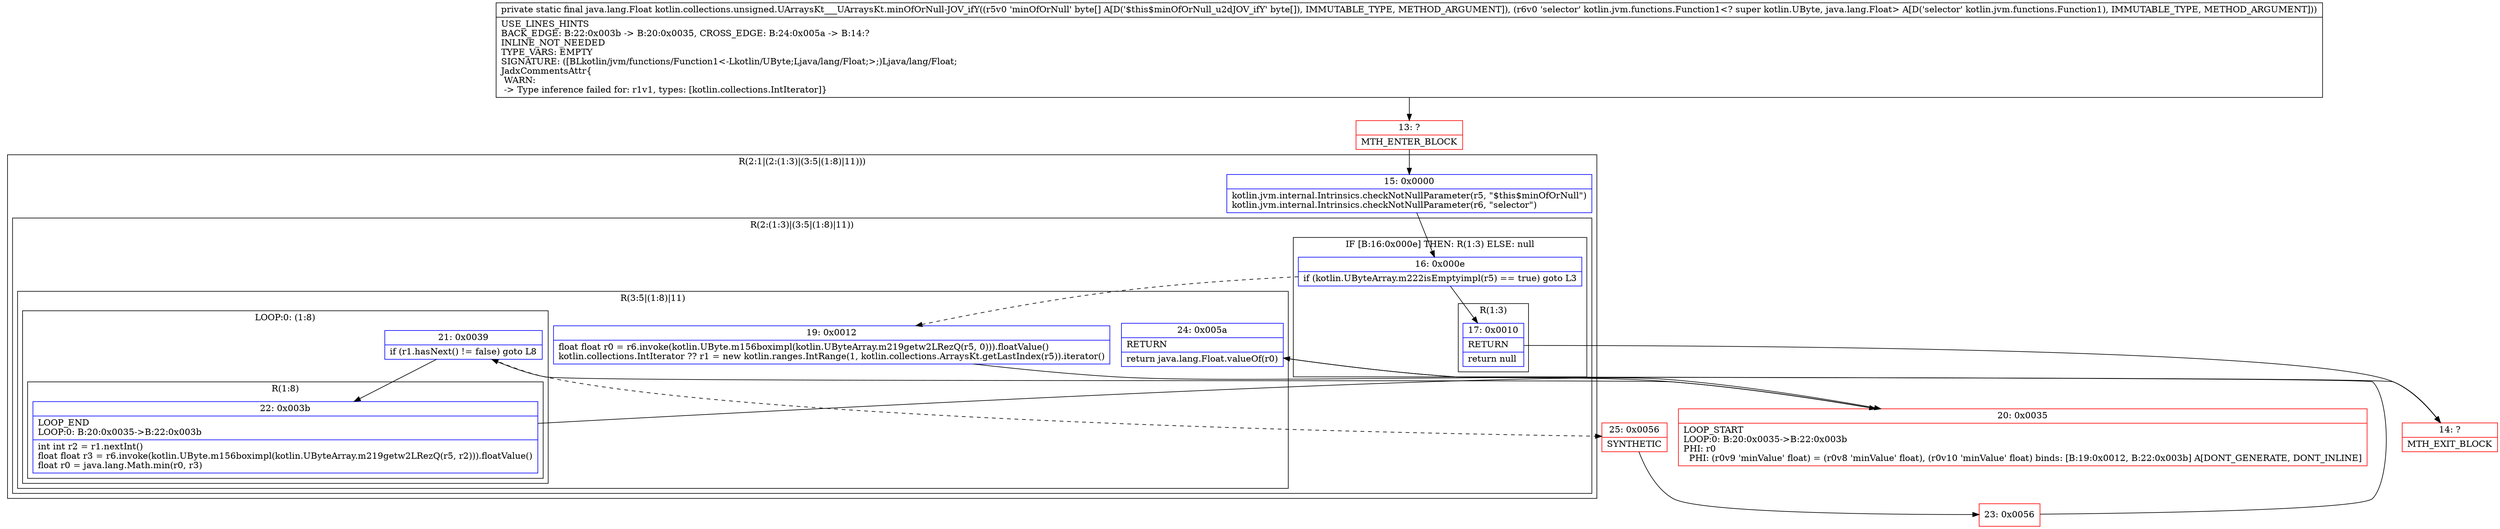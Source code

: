digraph "CFG forkotlin.collections.unsigned.UArraysKt___UArraysKt.minOfOrNull\-JOV_ifY([BLkotlin\/jvm\/functions\/Function1;)Ljava\/lang\/Float;" {
subgraph cluster_Region_1855381898 {
label = "R(2:1|(2:(1:3)|(3:5|(1:8)|11)))";
node [shape=record,color=blue];
Node_15 [shape=record,label="{15\:\ 0x0000|kotlin.jvm.internal.Intrinsics.checkNotNullParameter(r5, \"$this$minOfOrNull\")\lkotlin.jvm.internal.Intrinsics.checkNotNullParameter(r6, \"selector\")\l}"];
subgraph cluster_Region_1964244518 {
label = "R(2:(1:3)|(3:5|(1:8)|11))";
node [shape=record,color=blue];
subgraph cluster_IfRegion_1783733262 {
label = "IF [B:16:0x000e] THEN: R(1:3) ELSE: null";
node [shape=record,color=blue];
Node_16 [shape=record,label="{16\:\ 0x000e|if (kotlin.UByteArray.m222isEmptyimpl(r5) == true) goto L3\l}"];
subgraph cluster_Region_1999236328 {
label = "R(1:3)";
node [shape=record,color=blue];
Node_17 [shape=record,label="{17\:\ 0x0010|RETURN\l|return null\l}"];
}
}
subgraph cluster_Region_1467086125 {
label = "R(3:5|(1:8)|11)";
node [shape=record,color=blue];
Node_19 [shape=record,label="{19\:\ 0x0012|float float r0 = r6.invoke(kotlin.UByte.m156boximpl(kotlin.UByteArray.m219getw2LRezQ(r5, 0))).floatValue()\lkotlin.collections.IntIterator ?? r1 = new kotlin.ranges.IntRange(1, kotlin.collections.ArraysKt.getLastIndex(r5)).iterator()\l}"];
subgraph cluster_LoopRegion_621960137 {
label = "LOOP:0: (1:8)";
node [shape=record,color=blue];
Node_21 [shape=record,label="{21\:\ 0x0039|if (r1.hasNext() != false) goto L8\l}"];
subgraph cluster_Region_1877494814 {
label = "R(1:8)";
node [shape=record,color=blue];
Node_22 [shape=record,label="{22\:\ 0x003b|LOOP_END\lLOOP:0: B:20:0x0035\-\>B:22:0x003b\l|int int r2 = r1.nextInt()\lfloat float r3 = r6.invoke(kotlin.UByte.m156boximpl(kotlin.UByteArray.m219getw2LRezQ(r5, r2))).floatValue()\lfloat r0 = java.lang.Math.min(r0, r3)\l}"];
}
}
Node_24 [shape=record,label="{24\:\ 0x005a|RETURN\l|return java.lang.Float.valueOf(r0)\l}"];
}
}
}
Node_13 [shape=record,color=red,label="{13\:\ ?|MTH_ENTER_BLOCK\l}"];
Node_14 [shape=record,color=red,label="{14\:\ ?|MTH_EXIT_BLOCK\l}"];
Node_20 [shape=record,color=red,label="{20\:\ 0x0035|LOOP_START\lLOOP:0: B:20:0x0035\-\>B:22:0x003b\lPHI: r0 \l  PHI: (r0v9 'minValue' float) = (r0v8 'minValue' float), (r0v10 'minValue' float) binds: [B:19:0x0012, B:22:0x003b] A[DONT_GENERATE, DONT_INLINE]\l}"];
Node_25 [shape=record,color=red,label="{25\:\ 0x0056|SYNTHETIC\l}"];
Node_23 [shape=record,color=red,label="{23\:\ 0x0056}"];
MethodNode[shape=record,label="{private static final java.lang.Float kotlin.collections.unsigned.UArraysKt___UArraysKt.minOfOrNull\-JOV_ifY((r5v0 'minOfOrNull' byte[] A[D('$this$minOfOrNull_u2dJOV_ifY' byte[]), IMMUTABLE_TYPE, METHOD_ARGUMENT]), (r6v0 'selector' kotlin.jvm.functions.Function1\<? super kotlin.UByte, java.lang.Float\> A[D('selector' kotlin.jvm.functions.Function1), IMMUTABLE_TYPE, METHOD_ARGUMENT]))  | USE_LINES_HINTS\lBACK_EDGE: B:22:0x003b \-\> B:20:0x0035, CROSS_EDGE: B:24:0x005a \-\> B:14:?\lINLINE_NOT_NEEDED\lTYPE_VARS: EMPTY\lSIGNATURE: ([BLkotlin\/jvm\/functions\/Function1\<\-Lkotlin\/UByte;Ljava\/lang\/Float;\>;)Ljava\/lang\/Float;\lJadxCommentsAttr\{\l WARN: \l \-\> Type inference failed for: r1v1, types: [kotlin.collections.IntIterator]\}\l}"];
MethodNode -> Node_13;Node_15 -> Node_16;
Node_16 -> Node_17;
Node_16 -> Node_19[style=dashed];
Node_17 -> Node_14;
Node_19 -> Node_20;
Node_21 -> Node_22;
Node_21 -> Node_25[style=dashed];
Node_22 -> Node_20;
Node_24 -> Node_14;
Node_13 -> Node_15;
Node_20 -> Node_21;
Node_25 -> Node_23;
Node_23 -> Node_24;
}

